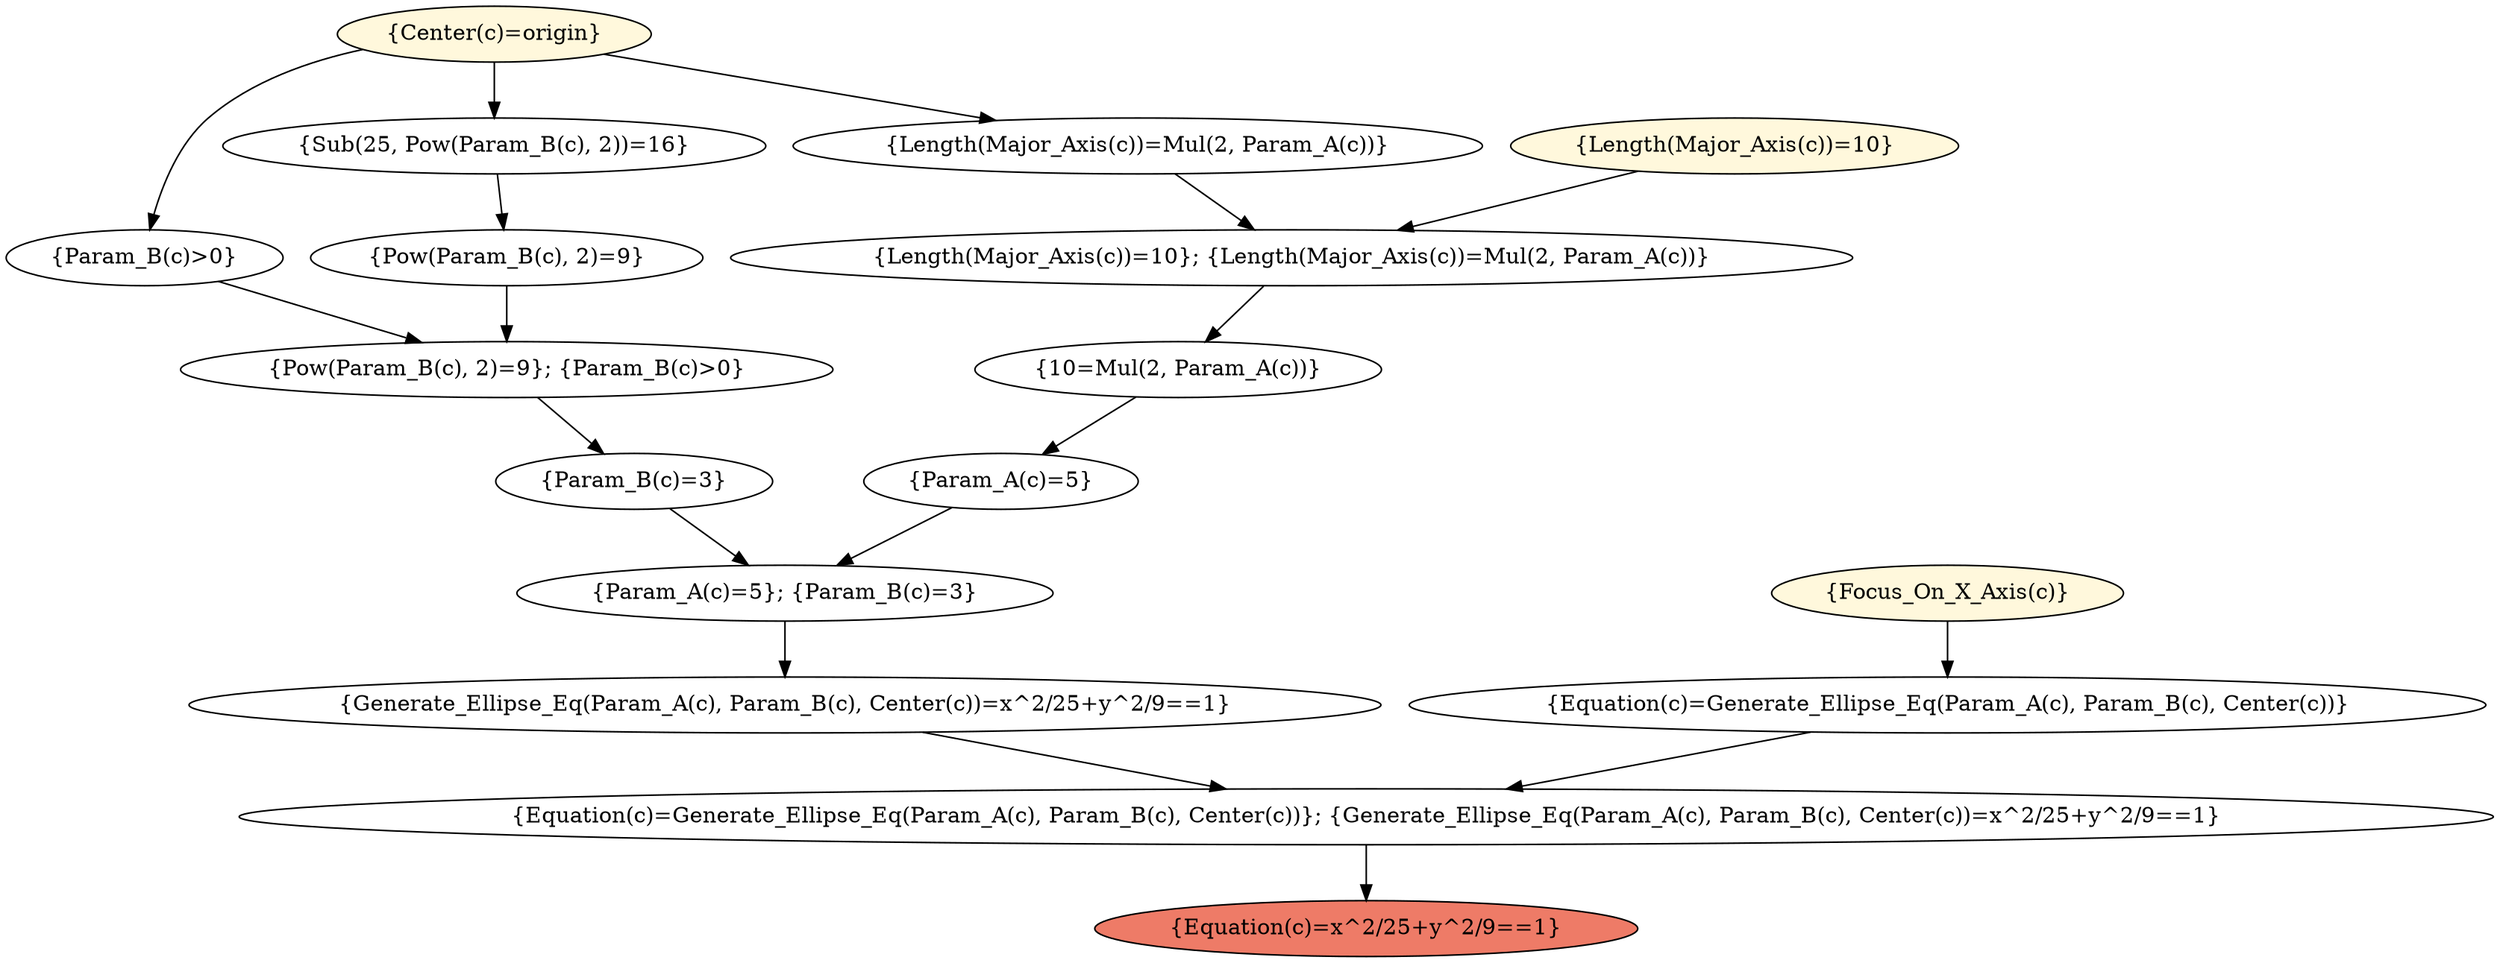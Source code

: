 digraph solving_process {
	graph [bb="0,0,1281.4,612"];
	node [label="\N"];
	"{Center(c)=origin}"	[fillcolor=cornsilk,
		height=0.5,
		pos="258.14,594",
		style=filled,
		width=2.2026];
	"{Param_B(c)>0}"	[height=0.5,
		pos="72.144,450",
		width=2.004];
	"{Center(c)=origin}" -> "{Param_B(c)>0}"	[pos="e,75.026,468.46 195.04,582.75 165.85,575.2 132.54,562.21 109.14,540 92.178,523.9 82.708,498.85 77.607,479.42"];
	"{Sub(25, Pow(Param_B(c), 2))=16}"	[height=0.5,
		pos="258.14,522",
		width=3.8997];
	"{Center(c)=origin}" -> "{Sub(25, Pow(Param_B(c), 2))=16}"	[pos="e,258.14,540.1 258.14,575.7 258.14,568.41 258.14,559.73 258.14,551.54"];
	"{Length(Major_Axis(c))=Mul(2, Param_A(c))}"	[height=0.5,
		pos="598.14,522",
		width=5.0551];
	"{Center(c)=origin}" -> "{Length(Major_Axis(c))=Mul(2, Param_A(c))}"	[pos="e,521.76,538.73 315.44,581.2 368.8,570.22 449.12,553.68 510.53,541.04"];
	"{Pow(Param_B(c), 2)=9}; {Param_B(c)>0}"	[height=0.5,
		pos="265.14,378",
		width=4.694];
	"{Param_B(c)>0}" -> "{Pow(Param_B(c), 2)=9}; {Param_B(c)>0}"	[pos="e,218.88,395.78 111.67,434.67 139.49,424.58 177.15,410.92 208.2,399.65"];
	"{Pow(Param_B(c), 2)=9}"	[height=0.5,
		pos="265.14,450",
		width=2.8525];
	"{Sub(25, Pow(Param_B(c), 2))=16}" -> "{Pow(Param_B(c), 2)=9}"	[pos="e,263.43,468.1 259.87,503.7 260.6,496.41 261.47,487.73 262.29,479.54"];
	"{Length(Major_Axis(c))=10}; {Length(Major_Axis(c))=Mul(2, Param_A(c))}"	[height=0.5,
		pos="679.14,450",
		width=8.1423];
	"{Length(Major_Axis(c))=Mul(2, Param_A(c))}" -> "{Length(Major_Axis(c))=10}; {Length(Major_Axis(c))=Mul(2, Param_A(c))}"	[pos="e,659.07,468.35 618.17,503.7 627.9,495.28 639.78,485.02 650.46,475.79"];
	"{Focus_On_X_Axis(c)}"	[fillcolor=cornsilk,
		height=0.5,
		pos="1005.1,234",
		style=filled,
		width=2.69];
	"{Equation(c)=Generate_Ellipse_Eq(Param_A(c), Param_B(c), Center(c))}"	[height=0.5,
		pos="1005.1,162",
		width=7.6729];
	"{Focus_On_X_Axis(c)}" -> "{Equation(c)=Generate_Ellipse_Eq(Param_A(c), Param_B(c), Center(c))}"	[pos="e,1005.1,180.1 1005.1,215.7 1005.1,208.41 1005.1,199.73 1005.1,191.54"];
	"{Equation(c)=Generate_Ellipse_Eq(Param_A(c), Param_B(c), Center(c))}; {Generate_Ellipse_Eq(Param_A(c), Param_B(c), Center(c))=x^\
2/25+y^2/9==1}"	[height=0.5,
		pos="708.14,90",
		width=15.815];
	"{Equation(c)=Generate_Ellipse_Eq(Param_A(c), Param_B(c), Center(c))}" -> "{Equation(c)=Generate_Ellipse_Eq(Param_A(c), Param_B(c), Center(c))}; {Generate_Ellipse_Eq(Param_A(c), Param_B(c), Center(c))=x^\
2/25+y^2/9==1}"	[pos="e,781.62,108.32 933.63,144.14 891.22,134.15 837.24,121.43 792.72,110.93"];
	"{Length(Major_Axis(c))=10}"	[fillcolor=cornsilk,
		height=0.5,
		pos="915.14,522",
		style=filled,
		width=3.2497];
	"{Length(Major_Axis(c))=10}" -> "{Length(Major_Axis(c))=10}; {Length(Major_Axis(c))=Mul(2, Param_A(c))}"	[pos="e,736.75,468.09 862.77,505.46 828.78,495.38 784.14,482.14 747.38,471.24"];
	"{10=Mul(2, Param_A(c))}"	[height=0.5,
		pos="619.14,378",
		width=2.9789];
	"{Length(Major_Axis(c))=10}; {Length(Major_Axis(c))=Mul(2, Param_A(c))}" -> "{10=Mul(2, Param_A(c))}"	[pos="e,633.8,396.1 664.31,431.7 657.34,423.56 648.88,413.69 641.17,404.7"];
	"{Param_A(c)=5}"	[height=0.5,
		pos="526.14,306",
		width=2.022];
	"{10=Mul(2, Param_A(c))}" -> "{Param_A(c)=5}"	[pos="e,548.13,323.55 596.63,360.05 584.78,351.13 570.06,340.06 557.15,330.34"];
	"{Param_A(c)=5}; {Param_B(c)=3}"	[height=0.5,
		pos="411.14,234",
		width=3.8635];
	"{Param_A(c)=5}" -> "{Param_A(c)=5}; {Param_B(c)=3}"	[pos="e,439.01,251.96 499.76,288.94 484.57,279.7 465.24,267.93 448.51,257.74"];
	"{Pow(Param_B(c), 2)=9}" -> "{Pow(Param_B(c), 2)=9}; {Param_B(c)>0}"	[pos="e,265.14,396.1 265.14,431.7 265.14,424.41 265.14,415.73 265.14,407.54"];
	"{Param_B(c)=3}"	[height=0.5,
		pos="330.14,306",
		width=2.004];
	"{Pow(Param_B(c), 2)=9}; {Param_B(c)>0}" -> "{Param_B(c)=3}"	[pos="e,314.71,323.62 281.21,359.7 288.96,351.35 298.4,341.18 306.91,332.02"];
	"{Param_B(c)=3}" -> "{Param_A(c)=5}; {Param_B(c)=3}"	[pos="e,391.24,252.2 349.34,288.41 359.31,279.8 371.68,269.1 382.73,259.55"];
	"{Generate_Ellipse_Eq(Param_A(c), Param_B(c), Center(c))=x^2/25+y^2/9==1}"	[height=0.5,
		pos="411.14,162",
		width=8.3229];
	"{Param_A(c)=5}; {Param_B(c)=3}" -> "{Generate_Ellipse_Eq(Param_A(c), Param_B(c), Center(c))=x^2/25+y^2/9==1}"	[pos="e,411.14,180.1 411.14,215.7 411.14,208.41 411.14,199.73 411.14,191.54"];
	"{Generate_Ellipse_Eq(Param_A(c), Param_B(c), Center(c))=x^2/25+y^2/9==1}" -> "{Equation(c)=Generate_Ellipse_Eq(Param_A(c), Param_B(c), Center(c))}; {Generate_Ellipse_Eq(Param_A(c), Param_B(c), Center(c))=x^\
2/25+y^2/9==1}"	[pos="e,634.59,108.34 483.04,144.05 525.37,134.08 579.15,121.4 623.52,110.94"];
	"{Equation(c)=x^2/25+y^2/9==1}"	[fillcolor="#ee7b67",
		height=0.5,
		pos="708.14,18",
		style=filled,
		width=3.6469];
	"{Equation(c)=Generate_Ellipse_Eq(Param_A(c), Param_B(c), Center(c))}; {Generate_Ellipse_Eq(Param_A(c), Param_B(c), Center(c))=x^\
2/25+y^2/9==1}" -> "{Equation(c)=x^2/25+y^2/9==1}"	[pos="e,708.14,36.104 708.14,71.697 708.14,64.407 708.14,55.726 708.14,47.536"];
}
